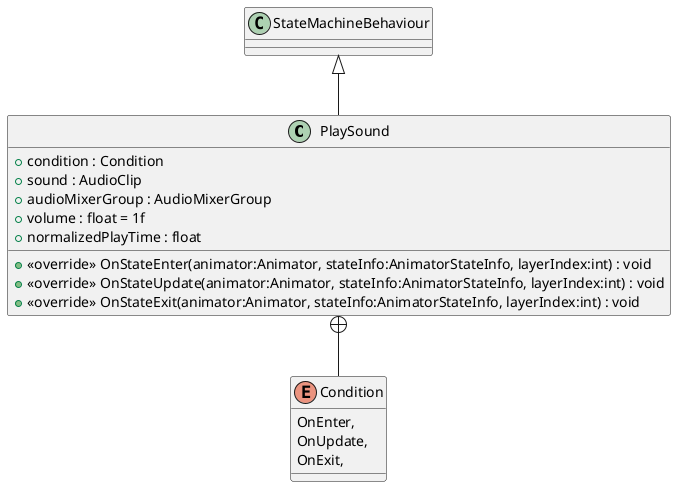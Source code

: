 @startuml
class PlaySound {
    + condition : Condition
    + sound : AudioClip
    + audioMixerGroup : AudioMixerGroup
    + volume : float = 1f
    + normalizedPlayTime : float
    + <<override>> OnStateEnter(animator:Animator, stateInfo:AnimatorStateInfo, layerIndex:int) : void
    + <<override>> OnStateUpdate(animator:Animator, stateInfo:AnimatorStateInfo, layerIndex:int) : void
    + <<override>> OnStateExit(animator:Animator, stateInfo:AnimatorStateInfo, layerIndex:int) : void
}
enum Condition {
    OnEnter,
    OnUpdate,
    OnExit,
}
StateMachineBehaviour <|-- PlaySound
PlaySound +-- Condition
@enduml
